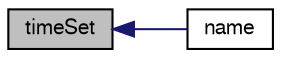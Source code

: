 digraph "timeSet"
{
  bgcolor="transparent";
  edge [fontname="FreeSans",fontsize="10",labelfontname="FreeSans",labelfontsize="10"];
  node [fontname="FreeSans",fontsize="10",shape=record];
  rankdir="LR";
  Node710 [label="timeSet",height=0.2,width=0.4,color="black", fillcolor="grey75", style="filled", fontcolor="black"];
  Node710 -> Node711 [dir="back",color="midnightblue",fontsize="10",style="solid",fontname="FreeSans"];
  Node711 [label="name",height=0.2,width=0.4,color="black",URL="$a28702.html#a754ce9966caae1ee331378bf4a87269b",tooltip="Return name of the cloudInfo object. "];
}
